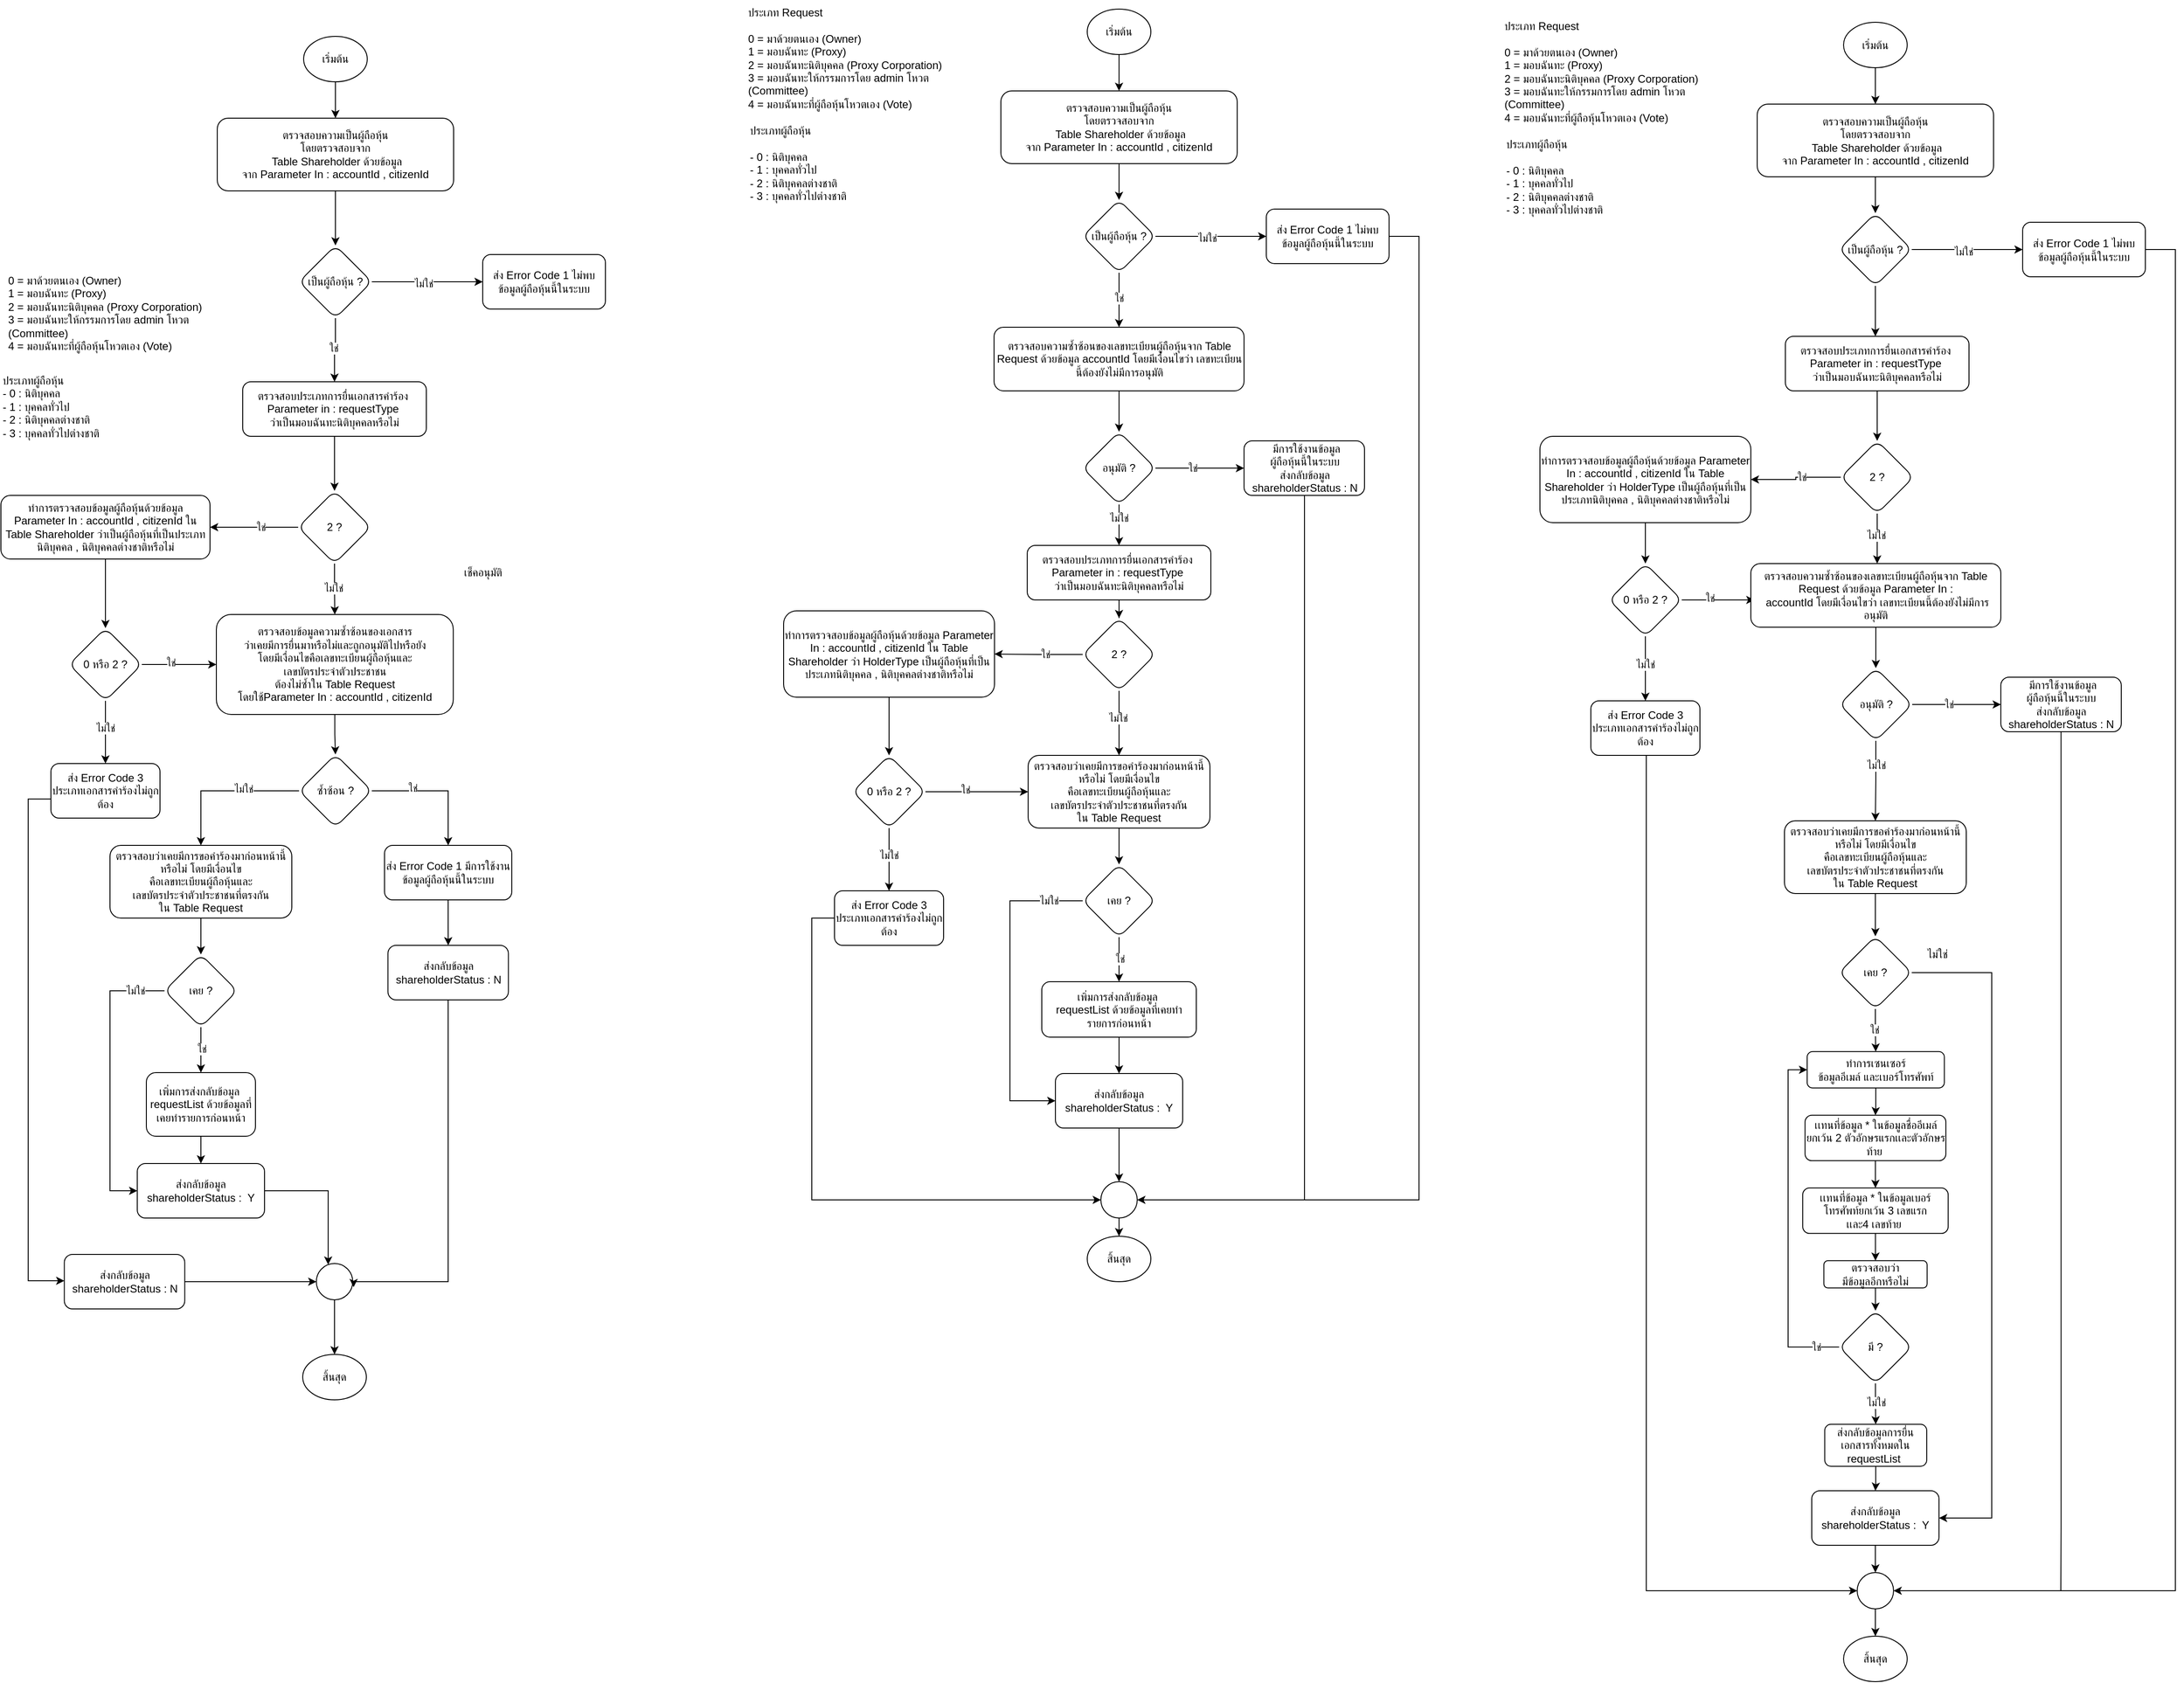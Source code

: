 <mxfile version="20.3.7" type="github">
  <diagram id="r1KlR5gyU6nK87SkoTvP" name="หน้า-1">
    <mxGraphModel dx="-77" dy="843" grid="1" gridSize="10" guides="1" tooltips="1" connect="1" arrows="1" fold="1" page="1" pageScale="1" pageWidth="827" pageHeight="1169" math="0" shadow="0">
      <root>
        <mxCell id="0" />
        <mxCell id="1" parent="0" />
        <mxCell id="zz5HTruH1Tc7sFbsONm3-3" value="เริ่มต้น" style="ellipse;whiteSpace=wrap;html=1;" parent="1" vertex="1">
          <mxGeometry x="2033" y="70" width="70" height="50" as="geometry" />
        </mxCell>
        <mxCell id="zz5HTruH1Tc7sFbsONm3-14" value="" style="edgeStyle=orthogonalEdgeStyle;rounded=0;orthogonalLoop=1;jettySize=auto;html=1;" parent="1" source="zz5HTruH1Tc7sFbsONm3-4" target="zz5HTruH1Tc7sFbsONm3-5" edge="1">
          <mxGeometry relative="1" as="geometry" />
        </mxCell>
        <mxCell id="zz5HTruH1Tc7sFbsONm3-4" value="ตรวจสอบความเป็นผู้ถือหุ้น &lt;br&gt;โดยตรวจสอบจาก&lt;br&gt;&amp;nbsp;Table Shareholder ด้วยข้อมูล&lt;br&gt;จาก Parameter In : accountId , citizenId" style="whiteSpace=wrap;html=1;rounded=1;" parent="1" vertex="1">
          <mxGeometry x="1938" y="160" width="260" height="80" as="geometry" />
        </mxCell>
        <mxCell id="zz5HTruH1Tc7sFbsONm3-2" value="" style="edgeStyle=orthogonalEdgeStyle;rounded=0;orthogonalLoop=1;jettySize=auto;html=1;" parent="1" source="zz5HTruH1Tc7sFbsONm3-3" target="zz5HTruH1Tc7sFbsONm3-4" edge="1">
          <mxGeometry relative="1" as="geometry">
            <mxPoint x="1735.25" y="180" as="targetPoint" />
          </mxGeometry>
        </mxCell>
        <mxCell id="zz5HTruH1Tc7sFbsONm3-17" value="" style="edgeStyle=orthogonalEdgeStyle;rounded=0;orthogonalLoop=1;jettySize=auto;html=1;" parent="1" source="zz5HTruH1Tc7sFbsONm3-5" target="zz5HTruH1Tc7sFbsONm3-16" edge="1">
          <mxGeometry relative="1" as="geometry" />
        </mxCell>
        <mxCell id="zz5HTruH1Tc7sFbsONm3-18" value="ใช่" style="edgeLabel;html=1;align=center;verticalAlign=middle;resizable=0;points=[];" parent="zz5HTruH1Tc7sFbsONm3-17" vertex="1" connectable="0">
          <mxGeometry x="-0.071" y="-2" relative="1" as="geometry">
            <mxPoint as="offset" />
          </mxGeometry>
        </mxCell>
        <mxCell id="zz5HTruH1Tc7sFbsONm3-5" value="เป็นผู้ถือหุ้น ?" style="rhombus;whiteSpace=wrap;html=1;rounded=1;" parent="1" vertex="1">
          <mxGeometry x="2028" y="300" width="80" height="80" as="geometry" />
        </mxCell>
        <mxCell id="zz5HTruH1Tc7sFbsONm3-8" value="ส่ง Error Code 1 ไม่พบข้อมูลผู้ถือหุ้นนี้ในระบบ" style="whiteSpace=wrap;html=1;rounded=1;" parent="1" vertex="1">
          <mxGeometry x="2230" y="310" width="135" height="60" as="geometry" />
        </mxCell>
        <mxCell id="zz5HTruH1Tc7sFbsONm3-9" value="" style="edgeStyle=orthogonalEdgeStyle;rounded=0;orthogonalLoop=1;jettySize=auto;html=1;" parent="1" source="zz5HTruH1Tc7sFbsONm3-5" target="zz5HTruH1Tc7sFbsONm3-8" edge="1">
          <mxGeometry relative="1" as="geometry" />
        </mxCell>
        <mxCell id="zz5HTruH1Tc7sFbsONm3-15" value="ไม่ใช่" style="edgeLabel;html=1;align=center;verticalAlign=middle;resizable=0;points=[];" parent="zz5HTruH1Tc7sFbsONm3-9" vertex="1" connectable="0">
          <mxGeometry x="-0.075" y="-2" relative="1" as="geometry">
            <mxPoint as="offset" />
          </mxGeometry>
        </mxCell>
        <mxCell id="zz5HTruH1Tc7sFbsONm3-20" value="" style="edgeStyle=orthogonalEdgeStyle;rounded=0;orthogonalLoop=1;jettySize=auto;html=1;" parent="1" source="zz5HTruH1Tc7sFbsONm3-16" target="zz5HTruH1Tc7sFbsONm3-19" edge="1">
          <mxGeometry relative="1" as="geometry" />
        </mxCell>
        <mxCell id="zz5HTruH1Tc7sFbsONm3-16" value="ตรวจสอบประเภทการยื่นเอกสารคำร้อง&amp;nbsp;&lt;br&gt;Parameter in : requestType&amp;nbsp;&lt;br&gt;ว่าเป็นมอบฉันทะนิติบุคคลหรือไม่" style="whiteSpace=wrap;html=1;rounded=1;" parent="1" vertex="1">
          <mxGeometry x="1966" y="450" width="202" height="60" as="geometry" />
        </mxCell>
        <mxCell id="zz5HTruH1Tc7sFbsONm3-23" value="" style="edgeStyle=orthogonalEdgeStyle;rounded=0;orthogonalLoop=1;jettySize=auto;html=1;" parent="1" source="zz5HTruH1Tc7sFbsONm3-19" target="zz5HTruH1Tc7sFbsONm3-39" edge="1">
          <mxGeometry relative="1" as="geometry">
            <mxPoint x="2068.053" y="720" as="targetPoint" />
          </mxGeometry>
        </mxCell>
        <mxCell id="zz5HTruH1Tc7sFbsONm3-25" value="ไม่ใช่" style="edgeLabel;html=1;align=center;verticalAlign=middle;resizable=0;points=[];" parent="zz5HTruH1Tc7sFbsONm3-23" vertex="1" connectable="0">
          <mxGeometry x="-0.034" y="1" relative="1" as="geometry">
            <mxPoint x="-2" as="offset" />
          </mxGeometry>
        </mxCell>
        <mxCell id="zz5HTruH1Tc7sFbsONm3-27" value="" style="edgeStyle=orthogonalEdgeStyle;rounded=0;orthogonalLoop=1;jettySize=auto;html=1;" parent="1" source="zz5HTruH1Tc7sFbsONm3-19" target="zz5HTruH1Tc7sFbsONm3-26" edge="1">
          <mxGeometry relative="1" as="geometry" />
        </mxCell>
        <mxCell id="zz5HTruH1Tc7sFbsONm3-28" value="ใช่" style="edgeLabel;html=1;align=center;verticalAlign=middle;resizable=0;points=[];" parent="zz5HTruH1Tc7sFbsONm3-27" vertex="1" connectable="0">
          <mxGeometry x="-0.156" y="3" relative="1" as="geometry">
            <mxPoint y="-3" as="offset" />
          </mxGeometry>
        </mxCell>
        <mxCell id="zz5HTruH1Tc7sFbsONm3-19" value="2 ?" style="rhombus;whiteSpace=wrap;html=1;rounded=1;" parent="1" vertex="1">
          <mxGeometry x="2027" y="570" width="80" height="80" as="geometry" />
        </mxCell>
        <mxCell id="zz5HTruH1Tc7sFbsONm3-21" value="0 = มาด้วยตนเอง (Owner)&#xa;1 = มอบฉันทะ (Proxy)&#xa;2 = มอบฉันทะนิติบุคคล (Proxy Corporation)&#xa;3 = มอบฉันทะให้กรรมการโดย admin โหวต (Committee)&#xa;4 = มอบฉันทะที่ผู้ถือหุ้นโหวตเอง (Vote)" style="text;whiteSpace=wrap;html=1;" parent="1" vertex="1">
          <mxGeometry x="1706" y="325" width="260" height="110" as="geometry" />
        </mxCell>
        <mxCell id="zz5HTruH1Tc7sFbsONm3-32" value="" style="edgeStyle=orthogonalEdgeStyle;rounded=0;orthogonalLoop=1;jettySize=auto;html=1;" parent="1" source="zz5HTruH1Tc7sFbsONm3-26" target="zz5HTruH1Tc7sFbsONm3-31" edge="1">
          <mxGeometry relative="1" as="geometry" />
        </mxCell>
        <mxCell id="zz5HTruH1Tc7sFbsONm3-26" value="ทำการตรวจสอบข้อมูลผู้ถือหุ้นด้วยข้อมูล Parameter In : accountId , citizenId ใน Table Shareholder ว่าเป็นผู้ถือหุ้นที่เป็นประเภทนิติบุคคล , นิติบุคคลต่างชาติหรือไม่" style="whiteSpace=wrap;html=1;rounded=1;" parent="1" vertex="1">
          <mxGeometry x="1700" y="575" width="230" height="70" as="geometry" />
        </mxCell>
        <mxCell id="zz5HTruH1Tc7sFbsONm3-29" value="ประเภทผู้ถือหุ้น&lt;br&gt;- 0 : นิติบุคคล&lt;br&gt;- 1 : บุคคลทั่วไป&lt;br&gt;- 2 : นิติบุคคลต่างชาติ&lt;br&gt;- 3 : บุคคลทั่วไปต่างชาติ" style="text;whiteSpace=wrap;html=1;" parent="1" vertex="1">
          <mxGeometry x="1700" y="435" width="160" height="100" as="geometry" />
        </mxCell>
        <mxCell id="zz5HTruH1Tc7sFbsONm3-37" value="" style="edgeStyle=orthogonalEdgeStyle;rounded=0;orthogonalLoop=1;jettySize=auto;html=1;" parent="1" source="zz5HTruH1Tc7sFbsONm3-31" target="zz5HTruH1Tc7sFbsONm3-36" edge="1">
          <mxGeometry relative="1" as="geometry" />
        </mxCell>
        <mxCell id="zz5HTruH1Tc7sFbsONm3-38" value="ไม่ใช่" style="edgeLabel;html=1;align=center;verticalAlign=middle;resizable=0;points=[];" parent="zz5HTruH1Tc7sFbsONm3-37" vertex="1" connectable="0">
          <mxGeometry x="-0.134" relative="1" as="geometry">
            <mxPoint as="offset" />
          </mxGeometry>
        </mxCell>
        <mxCell id="zz5HTruH1Tc7sFbsONm3-56" value="" style="edgeStyle=orthogonalEdgeStyle;rounded=0;orthogonalLoop=1;jettySize=auto;html=1;" parent="1" source="zz5HTruH1Tc7sFbsONm3-31" target="zz5HTruH1Tc7sFbsONm3-39" edge="1">
          <mxGeometry relative="1" as="geometry" />
        </mxCell>
        <mxCell id="zz5HTruH1Tc7sFbsONm3-57" value="ใช่" style="edgeLabel;html=1;align=center;verticalAlign=middle;resizable=0;points=[];" parent="zz5HTruH1Tc7sFbsONm3-56" vertex="1" connectable="0">
          <mxGeometry x="-0.224" y="2" relative="1" as="geometry">
            <mxPoint as="offset" />
          </mxGeometry>
        </mxCell>
        <mxCell id="zz5HTruH1Tc7sFbsONm3-31" value="0 หรือ 2 ?" style="rhombus;whiteSpace=wrap;html=1;rounded=1;" parent="1" vertex="1">
          <mxGeometry x="1775" y="721" width="80" height="80" as="geometry" />
        </mxCell>
        <mxCell id="zz5HTruH1Tc7sFbsONm3-72" style="edgeStyle=orthogonalEdgeStyle;rounded=0;orthogonalLoop=1;jettySize=auto;html=1;" parent="1" target="zz5HTruH1Tc7sFbsONm3-71" edge="1">
          <mxGeometry relative="1" as="geometry">
            <mxPoint x="1755" y="909" as="sourcePoint" />
            <mxPoint x="1769.75" y="1449" as="targetPoint" />
            <Array as="points">
              <mxPoint x="1730" y="909" />
              <mxPoint x="1730" y="1439" />
            </Array>
          </mxGeometry>
        </mxCell>
        <mxCell id="zz5HTruH1Tc7sFbsONm3-36" value="ส่ง Error Code 3 ประเภทเอกสารคำร้องไม่ถูกต้อง" style="whiteSpace=wrap;html=1;rounded=1;" parent="1" vertex="1">
          <mxGeometry x="1755" y="870" width="120" height="60" as="geometry" />
        </mxCell>
        <mxCell id="zz5HTruH1Tc7sFbsONm3-39" value="ตรวจสอบข้อมูลความซ้ำซ้อนของเอกสาร &lt;br&gt;ว่าเคยมีการยื่นมาหรือไม่และถูกอนุมัติไปหรือยัง &lt;br&gt;โดยมีเงื่อนไขคือเลขทะเบียนผู้ถือหุ้นและ &lt;br&gt;เลขบัตรประจำตัวประชาชน &lt;br&gt;ต้องไม่ซ้ำใน Table Request &lt;br&gt;โดยใช้Parameter In : accountId , citizenId" style="whiteSpace=wrap;html=1;rounded=1;" parent="1" vertex="1">
          <mxGeometry x="1937" y="706" width="260.62" height="110" as="geometry" />
        </mxCell>
        <mxCell id="zz5HTruH1Tc7sFbsONm3-60" value="" style="edgeStyle=orthogonalEdgeStyle;rounded=0;orthogonalLoop=1;jettySize=auto;html=1;" parent="1" source="zz5HTruH1Tc7sFbsONm3-40" target="zz5HTruH1Tc7sFbsONm3-59" edge="1">
          <mxGeometry relative="1" as="geometry" />
        </mxCell>
        <mxCell id="zz5HTruH1Tc7sFbsONm3-61" value="ไม่ใช่" style="edgeLabel;html=1;align=center;verticalAlign=middle;resizable=0;points=[];" parent="zz5HTruH1Tc7sFbsONm3-60" vertex="1" connectable="0">
          <mxGeometry x="-0.269" y="-2" relative="1" as="geometry">
            <mxPoint as="offset" />
          </mxGeometry>
        </mxCell>
        <mxCell id="zz5HTruH1Tc7sFbsONm3-40" value="ซ้ำซ้อน ?" style="rhombus;whiteSpace=wrap;html=1;rounded=1;" parent="1" vertex="1">
          <mxGeometry x="2028" y="860" width="80" height="80" as="geometry" />
        </mxCell>
        <mxCell id="zz5HTruH1Tc7sFbsONm3-41" value="" style="edgeStyle=orthogonalEdgeStyle;rounded=0;orthogonalLoop=1;jettySize=auto;html=1;" parent="1" source="zz5HTruH1Tc7sFbsONm3-39" target="zz5HTruH1Tc7sFbsONm3-40" edge="1">
          <mxGeometry relative="1" as="geometry" />
        </mxCell>
        <mxCell id="zz5HTruH1Tc7sFbsONm3-43" value="ส่ง Error Code 1 มีการใช้งานข้อมูลผู้ถือหุ้นนี้ในระบบ" style="whiteSpace=wrap;html=1;rounded=1;" parent="1" vertex="1">
          <mxGeometry x="2122" y="960" width="140" height="60" as="geometry" />
        </mxCell>
        <mxCell id="zz5HTruH1Tc7sFbsONm3-44" value="" style="edgeStyle=orthogonalEdgeStyle;rounded=0;orthogonalLoop=1;jettySize=auto;html=1;" parent="1" source="zz5HTruH1Tc7sFbsONm3-40" target="zz5HTruH1Tc7sFbsONm3-43" edge="1">
          <mxGeometry relative="1" as="geometry" />
        </mxCell>
        <mxCell id="zz5HTruH1Tc7sFbsONm3-58" value="ใช่" style="edgeLabel;html=1;align=center;verticalAlign=middle;resizable=0;points=[];" parent="zz5HTruH1Tc7sFbsONm3-44" vertex="1" connectable="0">
          <mxGeometry x="-0.379" y="3" relative="1" as="geometry">
            <mxPoint as="offset" />
          </mxGeometry>
        </mxCell>
        <mxCell id="zz5HTruH1Tc7sFbsONm3-45" value="ส่งกลับข้อมูล&lt;br&gt;shareholderStatus :&amp;nbsp; Y" style="whiteSpace=wrap;html=1;rounded=1;" parent="1" vertex="1">
          <mxGeometry x="1850" y="1310" width="140" height="60" as="geometry" />
        </mxCell>
        <mxCell id="zz5HTruH1Tc7sFbsONm3-50" value="ส่งกลับข้อมูล&lt;br&gt;shareholderStatus : N" style="whiteSpace=wrap;html=1;rounded=1;" parent="1" vertex="1">
          <mxGeometry x="2125.75" y="1070" width="132.5" height="60" as="geometry" />
        </mxCell>
        <mxCell id="zz5HTruH1Tc7sFbsONm3-42" style="edgeStyle=orthogonalEdgeStyle;rounded=0;orthogonalLoop=1;jettySize=auto;html=1;endArrow=classic;endFill=1;" parent="1" source="zz5HTruH1Tc7sFbsONm3-43" target="zz5HTruH1Tc7sFbsONm3-50" edge="1">
          <mxGeometry relative="1" as="geometry">
            <Array as="points" />
          </mxGeometry>
        </mxCell>
        <mxCell id="zz5HTruH1Tc7sFbsONm3-51" value="" style="ellipse;whiteSpace=wrap;html=1;rounded=1;" parent="1" vertex="1">
          <mxGeometry x="2047" y="1420" width="40" height="40" as="geometry" />
        </mxCell>
        <mxCell id="zz5HTruH1Tc7sFbsONm3-49" style="edgeStyle=orthogonalEdgeStyle;rounded=0;orthogonalLoop=1;jettySize=auto;html=1;entryX=1.025;entryY=0.65;entryDx=0;entryDy=0;entryPerimeter=0;endArrow=classic;endFill=1;exitX=0.5;exitY=1;exitDx=0;exitDy=0;" parent="1" source="zz5HTruH1Tc7sFbsONm3-50" target="zz5HTruH1Tc7sFbsONm3-51" edge="1">
          <mxGeometry relative="1" as="geometry">
            <Array as="points">
              <mxPoint x="2192" y="1440" />
              <mxPoint x="2088" y="1440" />
            </Array>
          </mxGeometry>
        </mxCell>
        <mxCell id="zz5HTruH1Tc7sFbsONm3-52" value="" style="edgeStyle=orthogonalEdgeStyle;rounded=0;orthogonalLoop=1;jettySize=auto;html=1;endArrow=classic;endFill=1;exitX=1;exitY=0.5;exitDx=0;exitDy=0;" parent="1" source="zz5HTruH1Tc7sFbsONm3-45" target="zz5HTruH1Tc7sFbsONm3-51" edge="1">
          <mxGeometry relative="1" as="geometry">
            <Array as="points">
              <mxPoint x="2060" y="1340" />
            </Array>
          </mxGeometry>
        </mxCell>
        <mxCell id="zz5HTruH1Tc7sFbsONm3-53" value="สิ้นสุด" style="ellipse;whiteSpace=wrap;html=1;" parent="1" vertex="1">
          <mxGeometry x="2032" y="1520" width="70" height="50" as="geometry" />
        </mxCell>
        <mxCell id="zz5HTruH1Tc7sFbsONm3-54" value="" style="edgeStyle=orthogonalEdgeStyle;rounded=0;orthogonalLoop=1;jettySize=auto;html=1;endArrow=classic;endFill=1;" parent="1" source="zz5HTruH1Tc7sFbsONm3-51" target="zz5HTruH1Tc7sFbsONm3-53" edge="1">
          <mxGeometry relative="1" as="geometry" />
        </mxCell>
        <mxCell id="zz5HTruH1Tc7sFbsONm3-63" value="" style="edgeStyle=orthogonalEdgeStyle;rounded=0;orthogonalLoop=1;jettySize=auto;html=1;" parent="1" source="zz5HTruH1Tc7sFbsONm3-59" target="zz5HTruH1Tc7sFbsONm3-62" edge="1">
          <mxGeometry relative="1" as="geometry" />
        </mxCell>
        <mxCell id="zz5HTruH1Tc7sFbsONm3-59" value="ตรวจสอบว่าเคยมีการขอคำร้องมาก่อนหน้านี้หรือไม่ โดยมีเงื่อนไข&lt;br&gt;คือเลขทะเบียนผู้ถือหุ้นและ&lt;br&gt;เลขบัตรประจำตัวประชาชนที่ตรงกัน&lt;br&gt;ใน Table Request" style="whiteSpace=wrap;html=1;rounded=1;" parent="1" vertex="1">
          <mxGeometry x="1820" y="960" width="200" height="80" as="geometry" />
        </mxCell>
        <mxCell id="zz5HTruH1Tc7sFbsONm3-65" value="" style="edgeStyle=orthogonalEdgeStyle;rounded=0;orthogonalLoop=1;jettySize=auto;html=1;" parent="1" source="zz5HTruH1Tc7sFbsONm3-62" target="zz5HTruH1Tc7sFbsONm3-64" edge="1">
          <mxGeometry relative="1" as="geometry" />
        </mxCell>
        <mxCell id="zz5HTruH1Tc7sFbsONm3-67" value="ใช่" style="edgeLabel;html=1;align=center;verticalAlign=middle;resizable=0;points=[];" parent="zz5HTruH1Tc7sFbsONm3-65" vertex="1" connectable="0">
          <mxGeometry x="-0.048" y="1" relative="1" as="geometry">
            <mxPoint as="offset" />
          </mxGeometry>
        </mxCell>
        <mxCell id="zz5HTruH1Tc7sFbsONm3-68" style="edgeStyle=orthogonalEdgeStyle;rounded=0;orthogonalLoop=1;jettySize=auto;html=1;entryX=0;entryY=0.5;entryDx=0;entryDy=0;" parent="1" source="zz5HTruH1Tc7sFbsONm3-62" target="zz5HTruH1Tc7sFbsONm3-45" edge="1">
          <mxGeometry relative="1" as="geometry">
            <Array as="points">
              <mxPoint x="1820" y="1120" />
              <mxPoint x="1820" y="1340" />
            </Array>
          </mxGeometry>
        </mxCell>
        <mxCell id="zz5HTruH1Tc7sFbsONm3-69" value="ไม่ใช่" style="edgeLabel;html=1;align=center;verticalAlign=middle;resizable=0;points=[];" parent="zz5HTruH1Tc7sFbsONm3-68" vertex="1" connectable="0">
          <mxGeometry x="-0.789" relative="1" as="geometry">
            <mxPoint as="offset" />
          </mxGeometry>
        </mxCell>
        <mxCell id="zz5HTruH1Tc7sFbsONm3-62" value="เคย ?" style="rhombus;whiteSpace=wrap;html=1;rounded=1;" parent="1" vertex="1">
          <mxGeometry x="1880" y="1080" width="80" height="80" as="geometry" />
        </mxCell>
        <mxCell id="zz5HTruH1Tc7sFbsONm3-66" value="" style="edgeStyle=orthogonalEdgeStyle;rounded=0;orthogonalLoop=1;jettySize=auto;html=1;" parent="1" source="zz5HTruH1Tc7sFbsONm3-64" target="zz5HTruH1Tc7sFbsONm3-45" edge="1">
          <mxGeometry relative="1" as="geometry" />
        </mxCell>
        <mxCell id="zz5HTruH1Tc7sFbsONm3-64" value="เพิ่มการส่งกลับข้อมูล&amp;nbsp;&lt;br&gt;requestList ด้วยข้อมูลที่เคยทำรายการก่อนหน้า" style="whiteSpace=wrap;html=1;rounded=1;" parent="1" vertex="1">
          <mxGeometry x="1860" y="1210" width="120" height="70" as="geometry" />
        </mxCell>
        <mxCell id="zz5HTruH1Tc7sFbsONm3-73" style="edgeStyle=orthogonalEdgeStyle;rounded=0;orthogonalLoop=1;jettySize=auto;html=1;entryX=0;entryY=0.5;entryDx=0;entryDy=0;" parent="1" source="zz5HTruH1Tc7sFbsONm3-71" target="zz5HTruH1Tc7sFbsONm3-51" edge="1">
          <mxGeometry relative="1" as="geometry" />
        </mxCell>
        <mxCell id="zz5HTruH1Tc7sFbsONm3-71" value="ส่งกลับข้อมูล&lt;br&gt;shareholderStatus : N" style="whiteSpace=wrap;html=1;rounded=1;" parent="1" vertex="1">
          <mxGeometry x="1769.75" y="1410" width="132.5" height="60" as="geometry" />
        </mxCell>
        <mxCell id="8hJ53AVk1SE3yWhFz46F-1" value="เช็คอนุมัติ" style="text;html=1;align=center;verticalAlign=middle;resizable=0;points=[];autosize=1;strokeColor=none;fillColor=none;" parent="1" vertex="1">
          <mxGeometry x="2195" y="645" width="70" height="30" as="geometry" />
        </mxCell>
        <mxCell id="0vgLoU7KYHpGFXRAv0XJ-1" value="เริ่มต้น" style="ellipse;whiteSpace=wrap;html=1;" vertex="1" parent="1">
          <mxGeometry x="2895" y="40" width="70" height="50" as="geometry" />
        </mxCell>
        <mxCell id="0vgLoU7KYHpGFXRAv0XJ-3" value="ตรวจสอบความเป็นผู้ถือหุ้น &lt;br&gt;โดยตรวจสอบจาก&lt;br&gt;&amp;nbsp;Table Shareholder ด้วยข้อมูล&lt;br&gt;จาก Parameter In : accountId , citizenId" style="whiteSpace=wrap;html=1;rounded=1;" vertex="1" parent="1">
          <mxGeometry x="2800" y="130" width="260" height="80" as="geometry" />
        </mxCell>
        <mxCell id="0vgLoU7KYHpGFXRAv0XJ-4" value="" style="edgeStyle=orthogonalEdgeStyle;rounded=0;orthogonalLoop=1;jettySize=auto;html=1;" edge="1" parent="1" source="0vgLoU7KYHpGFXRAv0XJ-1" target="0vgLoU7KYHpGFXRAv0XJ-3">
          <mxGeometry relative="1" as="geometry">
            <mxPoint x="2597.25" y="150" as="targetPoint" />
          </mxGeometry>
        </mxCell>
        <mxCell id="0vgLoU7KYHpGFXRAv0XJ-2" value="" style="edgeStyle=orthogonalEdgeStyle;rounded=0;orthogonalLoop=1;jettySize=auto;html=1;" edge="1" parent="1" source="0vgLoU7KYHpGFXRAv0XJ-3" target="0vgLoU7KYHpGFXRAv0XJ-7">
          <mxGeometry relative="1" as="geometry" />
        </mxCell>
        <mxCell id="0vgLoU7KYHpGFXRAv0XJ-18" value="ประเภท Request &lt;br&gt;&lt;br&gt;0 = มาด้วยตนเอง (Owner)&lt;br&gt;1 = มอบฉันทะ (Proxy)&lt;br&gt;2 = มอบฉันทะนิติบุคคล (Proxy Corporation)&lt;br&gt;3 = มอบฉันทะให้กรรมการโดย admin โหวต (Committee)&lt;br&gt;4 = มอบฉันทะที่ผู้ถือหุ้นโหวตเอง (Vote)" style="text;whiteSpace=wrap;html=1;" vertex="1" parent="1">
          <mxGeometry x="2520" y="30" width="260" height="110" as="geometry" />
        </mxCell>
        <mxCell id="0vgLoU7KYHpGFXRAv0XJ-21" value="ประเภทผู้ถือหุ้น&lt;br&gt;&lt;br&gt;- 0 : นิติบุคคล&lt;br&gt;- 1 : บุคคลทั่วไป&lt;br&gt;- 2 : นิติบุคคลต่างชาติ&lt;br&gt;- 3 : บุคคลทั่วไปต่างชาติ" style="text;whiteSpace=wrap;html=1;" vertex="1" parent="1">
          <mxGeometry x="2522" y="160" width="160" height="100" as="geometry" />
        </mxCell>
        <mxCell id="0vgLoU7KYHpGFXRAv0XJ-7" value="เป็นผู้ถือหุ้น ?" style="rhombus;whiteSpace=wrap;html=1;rounded=1;" vertex="1" parent="1">
          <mxGeometry x="2890" y="250" width="80" height="80" as="geometry" />
        </mxCell>
        <mxCell id="0vgLoU7KYHpGFXRAv0XJ-86" style="edgeStyle=orthogonalEdgeStyle;rounded=0;orthogonalLoop=1;jettySize=auto;html=1;entryX=1;entryY=0.5;entryDx=0;entryDy=0;" edge="1" parent="1" source="0vgLoU7KYHpGFXRAv0XJ-8" target="0vgLoU7KYHpGFXRAv0XJ-40">
          <mxGeometry relative="1" as="geometry">
            <mxPoint x="3050" y="1660" as="targetPoint" />
            <Array as="points">
              <mxPoint x="3260" y="290" />
              <mxPoint x="3260" y="1350" />
            </Array>
          </mxGeometry>
        </mxCell>
        <mxCell id="0vgLoU7KYHpGFXRAv0XJ-8" value="ส่ง Error Code 1 ไม่พบข้อมูลผู้ถือหุ้นนี้ในระบบ" style="whiteSpace=wrap;html=1;rounded=1;" vertex="1" parent="1">
          <mxGeometry x="3092" y="260" width="135" height="60" as="geometry" />
        </mxCell>
        <mxCell id="0vgLoU7KYHpGFXRAv0XJ-9" value="" style="edgeStyle=orthogonalEdgeStyle;rounded=0;orthogonalLoop=1;jettySize=auto;html=1;" edge="1" parent="1" source="0vgLoU7KYHpGFXRAv0XJ-7" target="0vgLoU7KYHpGFXRAv0XJ-8">
          <mxGeometry relative="1" as="geometry" />
        </mxCell>
        <mxCell id="0vgLoU7KYHpGFXRAv0XJ-10" value="ไม่ใช่" style="edgeLabel;html=1;align=center;verticalAlign=middle;resizable=0;points=[];" vertex="1" connectable="0" parent="0vgLoU7KYHpGFXRAv0XJ-9">
          <mxGeometry x="-0.075" y="-2" relative="1" as="geometry">
            <mxPoint as="offset" />
          </mxGeometry>
        </mxCell>
        <mxCell id="0vgLoU7KYHpGFXRAv0XJ-76" value="" style="edgeStyle=orthogonalEdgeStyle;rounded=0;orthogonalLoop=1;jettySize=auto;html=1;" edge="1" parent="1" source="0vgLoU7KYHpGFXRAv0XJ-73" target="0vgLoU7KYHpGFXRAv0XJ-75">
          <mxGeometry relative="1" as="geometry" />
        </mxCell>
        <mxCell id="0vgLoU7KYHpGFXRAv0XJ-73" value="ตรวจสอบความซ้ำซ้อนของเลขทะเบียนผู้ถือหุ้นจาก Table Request ด้วยข้อมูล&amp;nbsp;accountId โดยมีเงื่อนไขว่า เลขทะเบียนนี้ต้องยังไม่มีการอนุมัติ" style="rounded=1;whiteSpace=wrap;html=1;" vertex="1" parent="1">
          <mxGeometry x="2792.5" y="390" width="275" height="70" as="geometry" />
        </mxCell>
        <mxCell id="0vgLoU7KYHpGFXRAv0XJ-63" value="" style="edgeStyle=orthogonalEdgeStyle;rounded=0;orthogonalLoop=1;jettySize=auto;html=1;entryX=0.5;entryY=0;entryDx=0;entryDy=0;" edge="1" parent="1" source="0vgLoU7KYHpGFXRAv0XJ-7" target="0vgLoU7KYHpGFXRAv0XJ-73">
          <mxGeometry relative="1" as="geometry">
            <mxPoint x="2930.538" y="390" as="targetPoint" />
          </mxGeometry>
        </mxCell>
        <mxCell id="0vgLoU7KYHpGFXRAv0XJ-66" value="ใช่" style="edgeLabel;html=1;align=center;verticalAlign=middle;resizable=0;points=[];" vertex="1" connectable="0" parent="0vgLoU7KYHpGFXRAv0XJ-63">
          <mxGeometry x="-0.084" relative="1" as="geometry">
            <mxPoint as="offset" />
          </mxGeometry>
        </mxCell>
        <mxCell id="0vgLoU7KYHpGFXRAv0XJ-82" value="" style="edgeStyle=orthogonalEdgeStyle;rounded=0;orthogonalLoop=1;jettySize=auto;html=1;" edge="1" parent="1" source="0vgLoU7KYHpGFXRAv0XJ-75">
          <mxGeometry relative="1" as="geometry">
            <mxPoint x="3067.5" y="545" as="targetPoint" />
          </mxGeometry>
        </mxCell>
        <mxCell id="0vgLoU7KYHpGFXRAv0XJ-84" value="ใช่" style="edgeLabel;html=1;align=center;verticalAlign=middle;resizable=0;points=[];" vertex="1" connectable="0" parent="0vgLoU7KYHpGFXRAv0XJ-82">
          <mxGeometry x="-0.153" relative="1" as="geometry">
            <mxPoint x="-1" as="offset" />
          </mxGeometry>
        </mxCell>
        <mxCell id="0vgLoU7KYHpGFXRAv0XJ-85" value="" style="edgeStyle=orthogonalEdgeStyle;rounded=0;orthogonalLoop=1;jettySize=auto;html=1;" edge="1" parent="1" source="0vgLoU7KYHpGFXRAv0XJ-75" target="0vgLoU7KYHpGFXRAv0XJ-12">
          <mxGeometry relative="1" as="geometry" />
        </mxCell>
        <mxCell id="0vgLoU7KYHpGFXRAv0XJ-87" value="ไม่ใช่" style="edgeLabel;html=1;align=center;verticalAlign=middle;resizable=0;points=[];" vertex="1" connectable="0" parent="0vgLoU7KYHpGFXRAv0XJ-85">
          <mxGeometry x="-0.464" y="-1" relative="1" as="geometry">
            <mxPoint x="1" y="3" as="offset" />
          </mxGeometry>
        </mxCell>
        <mxCell id="0vgLoU7KYHpGFXRAv0XJ-75" value="อนุมัติ ?" style="rhombus;whiteSpace=wrap;html=1;rounded=1;" vertex="1" parent="1">
          <mxGeometry x="2890" y="505" width="80" height="80" as="geometry" />
        </mxCell>
        <mxCell id="0vgLoU7KYHpGFXRAv0XJ-64" value="" style="group" vertex="1" connectable="0" parent="1">
          <mxGeometry x="2829" y="630" width="202" height="60" as="geometry" />
        </mxCell>
        <mxCell id="0vgLoU7KYHpGFXRAv0XJ-12" value="ตรวจสอบประเภทการยื่นเอกสารคำร้อง&amp;nbsp;&lt;br&gt;Parameter in : requestType&amp;nbsp;&lt;br&gt;ว่าเป็นมอบฉันทะนิติบุคคลหรือไม่" style="whiteSpace=wrap;html=1;rounded=1;" vertex="1" parent="0vgLoU7KYHpGFXRAv0XJ-64">
          <mxGeometry width="202" height="60" as="geometry" />
        </mxCell>
        <mxCell id="0vgLoU7KYHpGFXRAv0XJ-61" value="" style="edgeStyle=orthogonalEdgeStyle;rounded=0;orthogonalLoop=1;jettySize=auto;html=1;" edge="1" parent="1" source="0vgLoU7KYHpGFXRAv0XJ-12" target="0vgLoU7KYHpGFXRAv0XJ-17">
          <mxGeometry relative="1" as="geometry" />
        </mxCell>
        <mxCell id="0vgLoU7KYHpGFXRAv0XJ-93" value="" style="edgeStyle=orthogonalEdgeStyle;rounded=0;orthogonalLoop=1;jettySize=auto;html=1;endArrow=classic;endFill=1;" edge="1" parent="1" source="0vgLoU7KYHpGFXRAv0XJ-40" target="0vgLoU7KYHpGFXRAv0XJ-43">
          <mxGeometry relative="1" as="geometry" />
        </mxCell>
        <mxCell id="0vgLoU7KYHpGFXRAv0XJ-40" value="" style="ellipse;whiteSpace=wrap;html=1;rounded=1;" vertex="1" parent="1">
          <mxGeometry x="2910" y="1330" width="40" height="40" as="geometry" />
        </mxCell>
        <mxCell id="0vgLoU7KYHpGFXRAv0XJ-43" value="สิ้นสุด" style="ellipse;whiteSpace=wrap;html=1;" vertex="1" parent="1">
          <mxGeometry x="2895" y="1390" width="70" height="50" as="geometry" />
        </mxCell>
        <mxCell id="0vgLoU7KYHpGFXRAv0XJ-27" style="edgeStyle=orthogonalEdgeStyle;rounded=0;orthogonalLoop=1;jettySize=auto;html=1;exitX=0.004;exitY=0.438;exitDx=0;exitDy=0;exitPerimeter=0;entryX=0;entryY=0.5;entryDx=0;entryDy=0;" edge="1" parent="1" target="0vgLoU7KYHpGFXRAv0XJ-40" source="0vgLoU7KYHpGFXRAv0XJ-28">
          <mxGeometry relative="1" as="geometry">
            <mxPoint x="2617" y="959" as="sourcePoint" />
            <mxPoint x="2649" y="1660.059" as="targetPoint" />
            <Array as="points">
              <mxPoint x="2618" y="1040" />
              <mxPoint x="2592" y="1040" />
              <mxPoint x="2592" y="1350" />
            </Array>
          </mxGeometry>
        </mxCell>
        <mxCell id="0vgLoU7KYHpGFXRAv0XJ-91" style="edgeStyle=orthogonalEdgeStyle;rounded=0;orthogonalLoop=1;jettySize=auto;html=1;endArrow=none;endFill=0;" edge="1" parent="1" source="0vgLoU7KYHpGFXRAv0XJ-79">
          <mxGeometry relative="1" as="geometry">
            <mxPoint x="3134" y="1350" as="targetPoint" />
            <Array as="points">
              <mxPoint x="3134" y="1350" />
            </Array>
          </mxGeometry>
        </mxCell>
        <mxCell id="0vgLoU7KYHpGFXRAv0XJ-79" value="&amp;nbsp;มีการใช้งานข้อมูล&lt;br&gt;ผู้ถือหุ้นนี้ในระบบ&lt;br&gt;ส่งกลับข้อมูล&lt;br&gt;shareholderStatus : N" style="whiteSpace=wrap;html=1;rounded=1;" vertex="1" parent="1">
          <mxGeometry x="3067.5" y="515" width="132.5" height="60" as="geometry" />
        </mxCell>
        <mxCell id="0vgLoU7KYHpGFXRAv0XJ-88" value="" style="edgeStyle=orthogonalEdgeStyle;rounded=0;orthogonalLoop=1;jettySize=auto;html=1;" edge="1" parent="1" source="0vgLoU7KYHpGFXRAv0XJ-17" target="0vgLoU7KYHpGFXRAv0XJ-46">
          <mxGeometry relative="1" as="geometry" />
        </mxCell>
        <mxCell id="0vgLoU7KYHpGFXRAv0XJ-89" value="ไม่ใช่" style="edgeLabel;html=1;align=center;verticalAlign=middle;resizable=0;points=[];" vertex="1" connectable="0" parent="0vgLoU7KYHpGFXRAv0XJ-88">
          <mxGeometry x="-0.155" y="-1" relative="1" as="geometry">
            <mxPoint as="offset" />
          </mxGeometry>
        </mxCell>
        <mxCell id="0vgLoU7KYHpGFXRAv0XJ-17" value="2 ?" style="rhombus;whiteSpace=wrap;html=1;rounded=1;" vertex="1" parent="1">
          <mxGeometry x="2890" y="710" width="80" height="80" as="geometry" />
        </mxCell>
        <mxCell id="0vgLoU7KYHpGFXRAv0XJ-20" value="ทำการตรวจสอบข้อมูลผู้ถือหุ้นด้วยข้อมูล Parameter In : accountId , citizenId ใน Table Shareholder ว่า HolderType เป็นผู้ถือหุ้นที่เป็นประเภทนิติบุคคล , นิติบุคคลต่างชาติหรือไม่" style="whiteSpace=wrap;html=1;rounded=1;" vertex="1" parent="1">
          <mxGeometry x="2561" y="702" width="232" height="95" as="geometry" />
        </mxCell>
        <mxCell id="0vgLoU7KYHpGFXRAv0XJ-15" value="" style="edgeStyle=orthogonalEdgeStyle;rounded=0;orthogonalLoop=1;jettySize=auto;html=1;" edge="1" parent="1" source="0vgLoU7KYHpGFXRAv0XJ-17" target="0vgLoU7KYHpGFXRAv0XJ-20">
          <mxGeometry relative="1" as="geometry" />
        </mxCell>
        <mxCell id="0vgLoU7KYHpGFXRAv0XJ-16" value="ใช่" style="edgeLabel;html=1;align=center;verticalAlign=middle;resizable=0;points=[];" vertex="1" connectable="0" parent="0vgLoU7KYHpGFXRAv0XJ-15">
          <mxGeometry x="-0.156" y="3" relative="1" as="geometry">
            <mxPoint y="-3" as="offset" />
          </mxGeometry>
        </mxCell>
        <mxCell id="0vgLoU7KYHpGFXRAv0XJ-26" value="0 หรือ 2 ?" style="rhombus;whiteSpace=wrap;html=1;rounded=1;" vertex="1" parent="1">
          <mxGeometry x="2637" y="861" width="80" height="80" as="geometry" />
        </mxCell>
        <mxCell id="0vgLoU7KYHpGFXRAv0XJ-19" value="" style="edgeStyle=orthogonalEdgeStyle;rounded=0;orthogonalLoop=1;jettySize=auto;html=1;" edge="1" parent="1" source="0vgLoU7KYHpGFXRAv0XJ-20" target="0vgLoU7KYHpGFXRAv0XJ-26">
          <mxGeometry relative="1" as="geometry" />
        </mxCell>
        <mxCell id="0vgLoU7KYHpGFXRAv0XJ-28" value="ส่ง Error Code 3 ประเภทเอกสารคำร้องไม่ถูกต้อง" style="whiteSpace=wrap;html=1;rounded=1;" vertex="1" parent="1">
          <mxGeometry x="2617" y="1010" width="120" height="60" as="geometry" />
        </mxCell>
        <mxCell id="0vgLoU7KYHpGFXRAv0XJ-22" value="" style="edgeStyle=orthogonalEdgeStyle;rounded=0;orthogonalLoop=1;jettySize=auto;html=1;" edge="1" parent="1" source="0vgLoU7KYHpGFXRAv0XJ-26" target="0vgLoU7KYHpGFXRAv0XJ-28">
          <mxGeometry relative="1" as="geometry" />
        </mxCell>
        <mxCell id="0vgLoU7KYHpGFXRAv0XJ-23" value="ไม่ใช่" style="edgeLabel;html=1;align=center;verticalAlign=middle;resizable=0;points=[];" vertex="1" connectable="0" parent="0vgLoU7KYHpGFXRAv0XJ-22">
          <mxGeometry x="-0.134" relative="1" as="geometry">
            <mxPoint as="offset" />
          </mxGeometry>
        </mxCell>
        <mxCell id="0vgLoU7KYHpGFXRAv0XJ-24" value="" style="edgeStyle=orthogonalEdgeStyle;rounded=0;orthogonalLoop=1;jettySize=auto;html=1;" edge="1" parent="1" source="0vgLoU7KYHpGFXRAv0XJ-26" target="0vgLoU7KYHpGFXRAv0XJ-46">
          <mxGeometry relative="1" as="geometry">
            <mxPoint x="2799" y="901" as="targetPoint" />
            <Array as="points" />
          </mxGeometry>
        </mxCell>
        <mxCell id="0vgLoU7KYHpGFXRAv0XJ-25" value="ใช่" style="edgeLabel;html=1;align=center;verticalAlign=middle;resizable=0;points=[];" vertex="1" connectable="0" parent="0vgLoU7KYHpGFXRAv0XJ-24">
          <mxGeometry x="-0.224" y="2" relative="1" as="geometry">
            <mxPoint as="offset" />
          </mxGeometry>
        </mxCell>
        <mxCell id="0vgLoU7KYHpGFXRAv0XJ-92" value="" style="edgeStyle=orthogonalEdgeStyle;rounded=0;orthogonalLoop=1;jettySize=auto;html=1;endArrow=classic;endFill=1;" edge="1" parent="1" source="0vgLoU7KYHpGFXRAv0XJ-37" target="0vgLoU7KYHpGFXRAv0XJ-40">
          <mxGeometry relative="1" as="geometry" />
        </mxCell>
        <mxCell id="0vgLoU7KYHpGFXRAv0XJ-37" value="ส่งกลับข้อมูล&lt;br&gt;shareholderStatus :&amp;nbsp; Y" style="whiteSpace=wrap;html=1;rounded=1;" vertex="1" parent="1">
          <mxGeometry x="2860" y="1211" width="140" height="60" as="geometry" />
        </mxCell>
        <mxCell id="0vgLoU7KYHpGFXRAv0XJ-46" value="ตรวจสอบว่าเคยมีการขอคำร้องมาก่อนหน้านี้หรือไม่ โดยมีเงื่อนไข&lt;br&gt;คือเลขทะเบียนผู้ถือหุ้นและ&lt;br&gt;เลขบัตรประจำตัวประชาชนที่ตรงกัน&lt;br&gt;ใน Table Request" style="whiteSpace=wrap;html=1;rounded=1;" vertex="1" parent="1">
          <mxGeometry x="2830" y="861" width="200" height="80" as="geometry" />
        </mxCell>
        <mxCell id="0vgLoU7KYHpGFXRAv0XJ-49" style="edgeStyle=orthogonalEdgeStyle;rounded=0;orthogonalLoop=1;jettySize=auto;html=1;entryX=0;entryY=0.5;entryDx=0;entryDy=0;" edge="1" parent="1" source="0vgLoU7KYHpGFXRAv0XJ-51" target="0vgLoU7KYHpGFXRAv0XJ-37">
          <mxGeometry relative="1" as="geometry">
            <Array as="points">
              <mxPoint x="2810" y="1021" />
              <mxPoint x="2810" y="1241" />
            </Array>
          </mxGeometry>
        </mxCell>
        <mxCell id="0vgLoU7KYHpGFXRAv0XJ-50" value="ไม่ใช่" style="edgeLabel;html=1;align=center;verticalAlign=middle;resizable=0;points=[];" vertex="1" connectable="0" parent="0vgLoU7KYHpGFXRAv0XJ-49">
          <mxGeometry x="-0.789" relative="1" as="geometry">
            <mxPoint as="offset" />
          </mxGeometry>
        </mxCell>
        <mxCell id="0vgLoU7KYHpGFXRAv0XJ-51" value="เคย ?" style="rhombus;whiteSpace=wrap;html=1;rounded=1;" vertex="1" parent="1">
          <mxGeometry x="2890" y="981" width="80" height="80" as="geometry" />
        </mxCell>
        <mxCell id="0vgLoU7KYHpGFXRAv0XJ-45" value="" style="edgeStyle=orthogonalEdgeStyle;rounded=0;orthogonalLoop=1;jettySize=auto;html=1;" edge="1" parent="1" source="0vgLoU7KYHpGFXRAv0XJ-46" target="0vgLoU7KYHpGFXRAv0XJ-51">
          <mxGeometry relative="1" as="geometry" />
        </mxCell>
        <mxCell id="0vgLoU7KYHpGFXRAv0XJ-52" value="" style="edgeStyle=orthogonalEdgeStyle;rounded=0;orthogonalLoop=1;jettySize=auto;html=1;" edge="1" parent="1" source="0vgLoU7KYHpGFXRAv0XJ-53" target="0vgLoU7KYHpGFXRAv0XJ-37">
          <mxGeometry relative="1" as="geometry" />
        </mxCell>
        <mxCell id="0vgLoU7KYHpGFXRAv0XJ-53" value="เพิ่มการส่งกลับข้อมูล&amp;nbsp;&lt;br&gt;requestList ด้วยข้อมูลที่เคยทำรายการก่อนหน้า" style="whiteSpace=wrap;html=1;rounded=1;" vertex="1" parent="1">
          <mxGeometry x="2845" y="1110" width="170" height="61" as="geometry" />
        </mxCell>
        <mxCell id="0vgLoU7KYHpGFXRAv0XJ-47" value="" style="edgeStyle=orthogonalEdgeStyle;rounded=0;orthogonalLoop=1;jettySize=auto;html=1;" edge="1" parent="1" source="0vgLoU7KYHpGFXRAv0XJ-51" target="0vgLoU7KYHpGFXRAv0XJ-53">
          <mxGeometry relative="1" as="geometry" />
        </mxCell>
        <mxCell id="0vgLoU7KYHpGFXRAv0XJ-48" value="ใช่" style="edgeLabel;html=1;align=center;verticalAlign=middle;resizable=0;points=[];" vertex="1" connectable="0" parent="0vgLoU7KYHpGFXRAv0XJ-47">
          <mxGeometry x="-0.048" y="1" relative="1" as="geometry">
            <mxPoint as="offset" />
          </mxGeometry>
        </mxCell>
        <mxCell id="0vgLoU7KYHpGFXRAv0XJ-94" value="เริ่มต้น" style="ellipse;whiteSpace=wrap;html=1;" vertex="1" parent="1">
          <mxGeometry x="3727" y="54.5" width="70" height="50" as="geometry" />
        </mxCell>
        <mxCell id="0vgLoU7KYHpGFXRAv0XJ-95" value="ตรวจสอบความเป็นผู้ถือหุ้น &lt;br&gt;โดยตรวจสอบจาก&lt;br&gt;&amp;nbsp;Table Shareholder ด้วยข้อมูล&lt;br&gt;จาก Parameter In : accountId , citizenId" style="whiteSpace=wrap;html=1;rounded=1;" vertex="1" parent="1">
          <mxGeometry x="3632" y="144.5" width="260" height="80" as="geometry" />
        </mxCell>
        <mxCell id="0vgLoU7KYHpGFXRAv0XJ-96" value="" style="edgeStyle=orthogonalEdgeStyle;rounded=0;orthogonalLoop=1;jettySize=auto;html=1;" edge="1" parent="1" source="0vgLoU7KYHpGFXRAv0XJ-94" target="0vgLoU7KYHpGFXRAv0XJ-95">
          <mxGeometry relative="1" as="geometry">
            <mxPoint x="3429.25" y="164.5" as="targetPoint" />
          </mxGeometry>
        </mxCell>
        <mxCell id="0vgLoU7KYHpGFXRAv0XJ-97" value="" style="edgeStyle=orthogonalEdgeStyle;rounded=0;orthogonalLoop=1;jettySize=auto;html=1;" edge="1" parent="1" source="0vgLoU7KYHpGFXRAv0XJ-95" target="0vgLoU7KYHpGFXRAv0XJ-100">
          <mxGeometry relative="1" as="geometry" />
        </mxCell>
        <mxCell id="0vgLoU7KYHpGFXRAv0XJ-98" value="ประเภท Request &lt;br&gt;&lt;br&gt;0 = มาด้วยตนเอง (Owner)&lt;br&gt;1 = มอบฉันทะ (Proxy)&lt;br&gt;2 = มอบฉันทะนิติบุคคล (Proxy Corporation)&lt;br&gt;3 = มอบฉันทะให้กรรมการโดย admin โหวต (Committee)&lt;br&gt;4 = มอบฉันทะที่ผู้ถือหุ้นโหวตเอง (Vote)" style="text;whiteSpace=wrap;html=1;" vertex="1" parent="1">
          <mxGeometry x="3352" y="44.5" width="260" height="110" as="geometry" />
        </mxCell>
        <mxCell id="0vgLoU7KYHpGFXRAv0XJ-99" value="ประเภทผู้ถือหุ้น&lt;br&gt;&lt;br&gt;- 0 : นิติบุคคล&lt;br&gt;- 1 : บุคคลทั่วไป&lt;br&gt;- 2 : นิติบุคคลต่างชาติ&lt;br&gt;- 3 : บุคคลทั่วไปต่างชาติ" style="text;whiteSpace=wrap;html=1;" vertex="1" parent="1">
          <mxGeometry x="3354" y="174.5" width="160" height="100" as="geometry" />
        </mxCell>
        <mxCell id="0vgLoU7KYHpGFXRAv0XJ-148" style="edgeStyle=orthogonalEdgeStyle;rounded=0;orthogonalLoop=1;jettySize=auto;html=1;endArrow=classic;endFill=1;" edge="1" parent="1" source="0vgLoU7KYHpGFXRAv0XJ-100">
          <mxGeometry relative="1" as="geometry">
            <mxPoint x="3762" y="400" as="targetPoint" />
          </mxGeometry>
        </mxCell>
        <mxCell id="0vgLoU7KYHpGFXRAv0XJ-100" value="เป็นผู้ถือหุ้น ?" style="rhombus;whiteSpace=wrap;html=1;rounded=1;" vertex="1" parent="1">
          <mxGeometry x="3722" y="264.5" width="80" height="80" as="geometry" />
        </mxCell>
        <mxCell id="0vgLoU7KYHpGFXRAv0XJ-102" value="ส่ง Error Code 1 ไม่พบข้อมูลผู้ถือหุ้นนี้ในระบบ" style="whiteSpace=wrap;html=1;rounded=1;" vertex="1" parent="1">
          <mxGeometry x="3924" y="274.5" width="135" height="60" as="geometry" />
        </mxCell>
        <mxCell id="0vgLoU7KYHpGFXRAv0XJ-103" value="" style="edgeStyle=orthogonalEdgeStyle;rounded=0;orthogonalLoop=1;jettySize=auto;html=1;" edge="1" parent="1" source="0vgLoU7KYHpGFXRAv0XJ-100" target="0vgLoU7KYHpGFXRAv0XJ-102">
          <mxGeometry relative="1" as="geometry" />
        </mxCell>
        <mxCell id="0vgLoU7KYHpGFXRAv0XJ-104" value="ไม่ใช่" style="edgeLabel;html=1;align=center;verticalAlign=middle;resizable=0;points=[];" vertex="1" connectable="0" parent="0vgLoU7KYHpGFXRAv0XJ-103">
          <mxGeometry x="-0.075" y="-2" relative="1" as="geometry">
            <mxPoint as="offset" />
          </mxGeometry>
        </mxCell>
        <mxCell id="0vgLoU7KYHpGFXRAv0XJ-114" value="" style="group" vertex="1" connectable="0" parent="1">
          <mxGeometry x="3663" y="400" width="202" height="60" as="geometry" />
        </mxCell>
        <mxCell id="0vgLoU7KYHpGFXRAv0XJ-115" value="ตรวจสอบประเภทการยื่นเอกสารคำร้อง&amp;nbsp;&lt;br&gt;Parameter in : requestType&amp;nbsp;&lt;br&gt;ว่าเป็นมอบฉันทะนิติบุคคลหรือไม่" style="whiteSpace=wrap;html=1;rounded=1;" vertex="1" parent="0vgLoU7KYHpGFXRAv0XJ-114">
          <mxGeometry width="202" height="60" as="geometry" />
        </mxCell>
        <mxCell id="0vgLoU7KYHpGFXRAv0XJ-116" value="" style="edgeStyle=orthogonalEdgeStyle;rounded=0;orthogonalLoop=1;jettySize=auto;html=1;" edge="1" parent="1" source="0vgLoU7KYHpGFXRAv0XJ-115" target="0vgLoU7KYHpGFXRAv0XJ-125">
          <mxGeometry relative="1" as="geometry" />
        </mxCell>
        <mxCell id="0vgLoU7KYHpGFXRAv0XJ-101" style="edgeStyle=orthogonalEdgeStyle;rounded=0;orthogonalLoop=1;jettySize=auto;html=1;entryX=1;entryY=0.5;entryDx=0;entryDy=0;" edge="1" parent="1" source="0vgLoU7KYHpGFXRAv0XJ-102" target="0vgLoU7KYHpGFXRAv0XJ-118">
          <mxGeometry relative="1" as="geometry">
            <mxPoint x="3882" y="1674.5" as="targetPoint" />
            <Array as="points">
              <mxPoint x="4092" y="305" />
              <mxPoint x="4092" y="1780" />
            </Array>
          </mxGeometry>
        </mxCell>
        <mxCell id="0vgLoU7KYHpGFXRAv0XJ-121" style="edgeStyle=orthogonalEdgeStyle;rounded=0;orthogonalLoop=1;jettySize=auto;html=1;endArrow=none;endFill=0;exitX=0.5;exitY=1;exitDx=0;exitDy=0;" edge="1" parent="1" source="0vgLoU7KYHpGFXRAv0XJ-168">
          <mxGeometry relative="1" as="geometry">
            <mxPoint x="3970" y="1780" as="targetPoint" />
            <Array as="points">
              <mxPoint x="3966" y="1710" />
              <mxPoint x="3966" y="1780" />
            </Array>
            <mxPoint x="3966" y="589.5" as="sourcePoint" />
          </mxGeometry>
        </mxCell>
        <mxCell id="0vgLoU7KYHpGFXRAv0XJ-125" value="2 ?" style="rhombus;whiteSpace=wrap;html=1;rounded=1;" vertex="1" parent="1">
          <mxGeometry x="3724" y="515" width="80" height="80" as="geometry" />
        </mxCell>
        <mxCell id="0vgLoU7KYHpGFXRAv0XJ-126" value="ทำการตรวจสอบข้อมูลผู้ถือหุ้นด้วยข้อมูล Parameter In : accountId , citizenId ใน Table Shareholder ว่า HolderType เป็นผู้ถือหุ้นที่เป็นประเภทนิติบุคคล , นิติบุคคลต่างชาติหรือไม่" style="whiteSpace=wrap;html=1;rounded=1;" vertex="1" parent="1">
          <mxGeometry x="3393" y="510" width="232" height="95" as="geometry" />
        </mxCell>
        <mxCell id="0vgLoU7KYHpGFXRAv0XJ-127" value="" style="edgeStyle=orthogonalEdgeStyle;rounded=0;orthogonalLoop=1;jettySize=auto;html=1;" edge="1" parent="1" source="0vgLoU7KYHpGFXRAv0XJ-125" target="0vgLoU7KYHpGFXRAv0XJ-126">
          <mxGeometry relative="1" as="geometry" />
        </mxCell>
        <mxCell id="0vgLoU7KYHpGFXRAv0XJ-128" value="ใช่" style="edgeLabel;html=1;align=center;verticalAlign=middle;resizable=0;points=[];" vertex="1" connectable="0" parent="0vgLoU7KYHpGFXRAv0XJ-127">
          <mxGeometry x="-0.156" y="3" relative="1" as="geometry">
            <mxPoint y="-3" as="offset" />
          </mxGeometry>
        </mxCell>
        <mxCell id="0vgLoU7KYHpGFXRAv0XJ-129" value="0 หรือ 2 ?" style="rhombus;whiteSpace=wrap;html=1;rounded=1;" vertex="1" parent="1">
          <mxGeometry x="3469" y="650" width="80" height="80" as="geometry" />
        </mxCell>
        <mxCell id="0vgLoU7KYHpGFXRAv0XJ-130" value="" style="edgeStyle=orthogonalEdgeStyle;rounded=0;orthogonalLoop=1;jettySize=auto;html=1;" edge="1" parent="1" source="0vgLoU7KYHpGFXRAv0XJ-126" target="0vgLoU7KYHpGFXRAv0XJ-129">
          <mxGeometry relative="1" as="geometry" />
        </mxCell>
        <mxCell id="0vgLoU7KYHpGFXRAv0XJ-131" value="ส่ง Error Code 3 ประเภทเอกสารคำร้องไม่ถูกต้อง" style="whiteSpace=wrap;html=1;rounded=1;" vertex="1" parent="1">
          <mxGeometry x="3449" y="801" width="120" height="60" as="geometry" />
        </mxCell>
        <mxCell id="0vgLoU7KYHpGFXRAv0XJ-132" value="" style="edgeStyle=orthogonalEdgeStyle;rounded=0;orthogonalLoop=1;jettySize=auto;html=1;" edge="1" parent="1" source="0vgLoU7KYHpGFXRAv0XJ-129" target="0vgLoU7KYHpGFXRAv0XJ-131">
          <mxGeometry relative="1" as="geometry" />
        </mxCell>
        <mxCell id="0vgLoU7KYHpGFXRAv0XJ-133" value="ไม่ใช่" style="edgeLabel;html=1;align=center;verticalAlign=middle;resizable=0;points=[];" vertex="1" connectable="0" parent="0vgLoU7KYHpGFXRAv0XJ-132">
          <mxGeometry x="-0.134" relative="1" as="geometry">
            <mxPoint as="offset" />
          </mxGeometry>
        </mxCell>
        <mxCell id="0vgLoU7KYHpGFXRAv0XJ-134" value="" style="edgeStyle=orthogonalEdgeStyle;rounded=0;orthogonalLoop=1;jettySize=auto;html=1;entryX=0;entryY=0.5;entryDx=0;entryDy=0;" edge="1" parent="1" source="0vgLoU7KYHpGFXRAv0XJ-129">
          <mxGeometry relative="1" as="geometry">
            <mxPoint x="3629" y="690" as="targetPoint" />
            <Array as="points" />
          </mxGeometry>
        </mxCell>
        <mxCell id="0vgLoU7KYHpGFXRAv0XJ-135" value="ใช่" style="edgeLabel;html=1;align=center;verticalAlign=middle;resizable=0;points=[];" vertex="1" connectable="0" parent="0vgLoU7KYHpGFXRAv0XJ-134">
          <mxGeometry x="-0.224" y="2" relative="1" as="geometry">
            <mxPoint as="offset" />
          </mxGeometry>
        </mxCell>
        <mxCell id="0vgLoU7KYHpGFXRAv0XJ-123" value="" style="edgeStyle=orthogonalEdgeStyle;rounded=0;orthogonalLoop=1;jettySize=auto;html=1;entryX=0.5;entryY=0;entryDx=0;entryDy=0;" edge="1" parent="1" source="0vgLoU7KYHpGFXRAv0XJ-125">
          <mxGeometry relative="1" as="geometry">
            <mxPoint x="3764" y="650" as="targetPoint" />
          </mxGeometry>
        </mxCell>
        <mxCell id="0vgLoU7KYHpGFXRAv0XJ-124" value="ไม่ใช่" style="edgeLabel;html=1;align=center;verticalAlign=middle;resizable=0;points=[];" vertex="1" connectable="0" parent="0vgLoU7KYHpGFXRAv0XJ-123">
          <mxGeometry x="-0.155" y="-1" relative="1" as="geometry">
            <mxPoint as="offset" />
          </mxGeometry>
        </mxCell>
        <mxCell id="0vgLoU7KYHpGFXRAv0XJ-118" value="" style="ellipse;whiteSpace=wrap;html=1;rounded=1;" vertex="1" parent="1">
          <mxGeometry x="3742" y="1760" width="40" height="40" as="geometry" />
        </mxCell>
        <mxCell id="0vgLoU7KYHpGFXRAv0XJ-119" value="สิ้นสุด" style="ellipse;whiteSpace=wrap;html=1;" vertex="1" parent="1">
          <mxGeometry x="3727" y="1830" width="70" height="50" as="geometry" />
        </mxCell>
        <mxCell id="0vgLoU7KYHpGFXRAv0XJ-120" style="edgeStyle=orthogonalEdgeStyle;rounded=0;orthogonalLoop=1;jettySize=auto;html=1;entryX=0;entryY=0.5;entryDx=0;entryDy=0;" edge="1" parent="1" source="0vgLoU7KYHpGFXRAv0XJ-131" target="0vgLoU7KYHpGFXRAv0XJ-118">
          <mxGeometry relative="1" as="geometry">
            <mxPoint x="3449" y="1056.5" as="sourcePoint" />
            <mxPoint x="3481" y="1757.559" as="targetPoint" />
            <Array as="points">
              <mxPoint x="3510" y="1780" />
            </Array>
          </mxGeometry>
        </mxCell>
        <mxCell id="0vgLoU7KYHpGFXRAv0XJ-117" value="" style="edgeStyle=orthogonalEdgeStyle;rounded=0;orthogonalLoop=1;jettySize=auto;html=1;endArrow=classic;endFill=1;" edge="1" parent="1" source="0vgLoU7KYHpGFXRAv0XJ-118" target="0vgLoU7KYHpGFXRAv0XJ-119">
          <mxGeometry relative="1" as="geometry" />
        </mxCell>
        <mxCell id="0vgLoU7KYHpGFXRAv0XJ-138" value="ตรวจสอบว่าเคยมีการขอคำร้องมาก่อนหน้านี้หรือไม่ โดยมีเงื่อนไข&lt;br&gt;คือเลขทะเบียนผู้ถือหุ้นและ&lt;br&gt;เลขบัตรประจำตัวประชาชนที่ตรงกัน&lt;br&gt;ใน Table Request" style="whiteSpace=wrap;html=1;rounded=1;" vertex="1" parent="1">
          <mxGeometry x="3662" y="933" width="200" height="80" as="geometry" />
        </mxCell>
        <mxCell id="0vgLoU7KYHpGFXRAv0XJ-184" value="" style="edgeStyle=orthogonalEdgeStyle;rounded=0;orthogonalLoop=1;jettySize=auto;html=1;endArrow=classic;endFill=1;entryX=0.5;entryY=0;entryDx=0;entryDy=0;" edge="1" parent="1" source="0vgLoU7KYHpGFXRAv0XJ-141" target="0vgLoU7KYHpGFXRAv0XJ-170">
          <mxGeometry relative="1" as="geometry">
            <mxPoint x="3762" y="1180" as="targetPoint" />
          </mxGeometry>
        </mxCell>
        <mxCell id="0vgLoU7KYHpGFXRAv0XJ-186" value="ใช่" style="edgeLabel;html=1;align=center;verticalAlign=middle;resizable=0;points=[];" vertex="1" connectable="0" parent="0vgLoU7KYHpGFXRAv0XJ-184">
          <mxGeometry x="-0.052" y="-1" relative="1" as="geometry">
            <mxPoint as="offset" />
          </mxGeometry>
        </mxCell>
        <mxCell id="0vgLoU7KYHpGFXRAv0XJ-192" style="edgeStyle=orthogonalEdgeStyle;rounded=0;orthogonalLoop=1;jettySize=auto;html=1;entryX=1;entryY=0.5;entryDx=0;entryDy=0;endArrow=classic;endFill=1;" edge="1" parent="1" source="0vgLoU7KYHpGFXRAv0XJ-141" target="0vgLoU7KYHpGFXRAv0XJ-189">
          <mxGeometry relative="1" as="geometry">
            <Array as="points">
              <mxPoint x="3890" y="1100" />
              <mxPoint x="3890" y="1700" />
            </Array>
          </mxGeometry>
        </mxCell>
        <mxCell id="0vgLoU7KYHpGFXRAv0XJ-141" value="เคย ?" style="rhombus;whiteSpace=wrap;html=1;rounded=1;" vertex="1" parent="1">
          <mxGeometry x="3722" y="1060" width="80" height="80" as="geometry" />
        </mxCell>
        <mxCell id="0vgLoU7KYHpGFXRAv0XJ-142" value="" style="edgeStyle=orthogonalEdgeStyle;rounded=0;orthogonalLoop=1;jettySize=auto;html=1;" edge="1" parent="1" source="0vgLoU7KYHpGFXRAv0XJ-138" target="0vgLoU7KYHpGFXRAv0XJ-141">
          <mxGeometry relative="1" as="geometry" />
        </mxCell>
        <mxCell id="0vgLoU7KYHpGFXRAv0XJ-161" value="ตรวจสอบความซ้ำซ้อนของเลขทะเบียนผู้ถือหุ้นจาก Table Request ด้วยข้อมูล Parameter In :&lt;br&gt;&amp;nbsp;accountId โดยมีเงื่อนไขว่า เลขทะเบียนนี้ต้องยังไม่มีการอนุมัติ" style="rounded=1;whiteSpace=wrap;html=1;" vertex="1" parent="1">
          <mxGeometry x="3625" y="650" width="275" height="70" as="geometry" />
        </mxCell>
        <mxCell id="0vgLoU7KYHpGFXRAv0XJ-162" value="" style="edgeStyle=orthogonalEdgeStyle;rounded=0;orthogonalLoop=1;jettySize=auto;html=1;" edge="1" parent="1" source="0vgLoU7KYHpGFXRAv0XJ-164">
          <mxGeometry relative="1" as="geometry">
            <mxPoint x="3900" y="805" as="targetPoint" />
          </mxGeometry>
        </mxCell>
        <mxCell id="0vgLoU7KYHpGFXRAv0XJ-163" value="ใช่" style="edgeLabel;html=1;align=center;verticalAlign=middle;resizable=0;points=[];" vertex="1" connectable="0" parent="0vgLoU7KYHpGFXRAv0XJ-162">
          <mxGeometry x="-0.153" relative="1" as="geometry">
            <mxPoint x="-1" as="offset" />
          </mxGeometry>
        </mxCell>
        <mxCell id="0vgLoU7KYHpGFXRAv0XJ-164" value="อนุมัติ ?" style="rhombus;whiteSpace=wrap;html=1;rounded=1;" vertex="1" parent="1">
          <mxGeometry x="3722.5" y="765" width="80" height="80" as="geometry" />
        </mxCell>
        <mxCell id="0vgLoU7KYHpGFXRAv0XJ-165" value="" style="edgeStyle=orthogonalEdgeStyle;rounded=0;orthogonalLoop=1;jettySize=auto;html=1;" edge="1" parent="1" source="0vgLoU7KYHpGFXRAv0XJ-161" target="0vgLoU7KYHpGFXRAv0XJ-164">
          <mxGeometry relative="1" as="geometry" />
        </mxCell>
        <mxCell id="0vgLoU7KYHpGFXRAv0XJ-166" value="" style="edgeStyle=orthogonalEdgeStyle;rounded=0;orthogonalLoop=1;jettySize=auto;html=1;" edge="1" parent="1" source="0vgLoU7KYHpGFXRAv0XJ-164" target="0vgLoU7KYHpGFXRAv0XJ-138">
          <mxGeometry relative="1" as="geometry">
            <mxPoint x="3762.5" y="890" as="targetPoint" />
          </mxGeometry>
        </mxCell>
        <mxCell id="0vgLoU7KYHpGFXRAv0XJ-167" value="ไม่ใช่" style="edgeLabel;html=1;align=center;verticalAlign=middle;resizable=0;points=[];" vertex="1" connectable="0" parent="0vgLoU7KYHpGFXRAv0XJ-166">
          <mxGeometry x="-0.464" y="-1" relative="1" as="geometry">
            <mxPoint x="1" y="3" as="offset" />
          </mxGeometry>
        </mxCell>
        <mxCell id="0vgLoU7KYHpGFXRAv0XJ-168" value="&amp;nbsp;มีการใช้งานข้อมูล&lt;br&gt;ผู้ถือหุ้นนี้ในระบบ&lt;br&gt;ส่งกลับข้อมูล&lt;br&gt;shareholderStatus : N" style="whiteSpace=wrap;html=1;rounded=1;" vertex="1" parent="1">
          <mxGeometry x="3900" y="775" width="132.5" height="60" as="geometry" />
        </mxCell>
        <mxCell id="0vgLoU7KYHpGFXRAv0XJ-190" value="" style="edgeStyle=orthogonalEdgeStyle;rounded=0;orthogonalLoop=1;jettySize=auto;html=1;endArrow=classic;endFill=1;" edge="1" parent="1" source="0vgLoU7KYHpGFXRAv0XJ-189">
          <mxGeometry relative="1" as="geometry">
            <mxPoint x="3762" y="1760" as="targetPoint" />
          </mxGeometry>
        </mxCell>
        <mxCell id="0vgLoU7KYHpGFXRAv0XJ-189" value="ส่งกลับข้อมูล&lt;br&gt;shareholderStatus :&amp;nbsp; Y" style="whiteSpace=wrap;html=1;rounded=1;" vertex="1" parent="1">
          <mxGeometry x="3692" y="1670" width="140" height="60" as="geometry" />
        </mxCell>
        <mxCell id="0vgLoU7KYHpGFXRAv0XJ-191" style="edgeStyle=orthogonalEdgeStyle;rounded=0;orthogonalLoop=1;jettySize=auto;html=1;entryX=0.5;entryY=0;entryDx=0;entryDy=0;endArrow=classic;endFill=1;" edge="1" parent="1" source="0vgLoU7KYHpGFXRAv0XJ-173" target="0vgLoU7KYHpGFXRAv0XJ-189">
          <mxGeometry relative="1" as="geometry" />
        </mxCell>
        <mxCell id="0vgLoU7KYHpGFXRAv0XJ-170" value="ทำการเซนเซอร์&lt;br&gt;ข้อมูลอีเมล์ และเบอร์โทรศัพท์" style="whiteSpace=wrap;html=1;rounded=1;" vertex="1" parent="1">
          <mxGeometry x="3686.96" y="1186.92" width="150.89" height="40" as="geometry" />
        </mxCell>
        <mxCell id="0vgLoU7KYHpGFXRAv0XJ-171" style="edgeStyle=orthogonalEdgeStyle;rounded=0;orthogonalLoop=1;jettySize=auto;html=1;entryX=0;entryY=0.5;entryDx=0;entryDy=0;" edge="1" parent="1" source="0vgLoU7KYHpGFXRAv0XJ-177" target="0vgLoU7KYHpGFXRAv0XJ-170">
          <mxGeometry relative="1" as="geometry">
            <Array as="points">
              <mxPoint x="3666" y="1511.92" />
              <mxPoint x="3666" y="1206.92" />
            </Array>
          </mxGeometry>
        </mxCell>
        <mxCell id="0vgLoU7KYHpGFXRAv0XJ-172" value="ใช่" style="edgeLabel;html=1;align=center;verticalAlign=middle;resizable=0;points=[];" vertex="1" connectable="0" parent="0vgLoU7KYHpGFXRAv0XJ-171">
          <mxGeometry x="-0.773" y="-3" relative="1" as="geometry">
            <mxPoint x="18" y="3" as="offset" />
          </mxGeometry>
        </mxCell>
        <mxCell id="0vgLoU7KYHpGFXRAv0XJ-173" value="ส่งกลับข้อมูลการยื่นเอกสารทั้งหมดใน requestList&amp;nbsp;" style="whiteSpace=wrap;html=1;rounded=1;" vertex="1" parent="1">
          <mxGeometry x="3706.292" y="1596.917" width="112.227" height="46.154" as="geometry" />
        </mxCell>
        <mxCell id="0vgLoU7KYHpGFXRAv0XJ-174" value="ตรวจสอบว่า&lt;br&gt;มีข้อมูลอีกหรือไม่" style="whiteSpace=wrap;html=1;rounded=1;" vertex="1" parent="1">
          <mxGeometry x="3705.32" y="1416.92" width="113.59" height="30" as="geometry" />
        </mxCell>
        <mxCell id="0vgLoU7KYHpGFXRAv0XJ-175" value="" style="edgeStyle=orthogonalEdgeStyle;rounded=0;orthogonalLoop=1;jettySize=auto;html=1;" edge="1" parent="1" source="0vgLoU7KYHpGFXRAv0XJ-177" target="0vgLoU7KYHpGFXRAv0XJ-173">
          <mxGeometry relative="1" as="geometry" />
        </mxCell>
        <mxCell id="0vgLoU7KYHpGFXRAv0XJ-176" value="ไม่ใช่" style="edgeLabel;html=1;align=center;verticalAlign=middle;resizable=0;points=[];" vertex="1" connectable="0" parent="0vgLoU7KYHpGFXRAv0XJ-175">
          <mxGeometry x="-0.104" y="1" relative="1" as="geometry">
            <mxPoint as="offset" />
          </mxGeometry>
        </mxCell>
        <mxCell id="0vgLoU7KYHpGFXRAv0XJ-177" value="มี ?" style="rhombus;whiteSpace=wrap;html=1;rounded=1;" vertex="1" parent="1">
          <mxGeometry x="3722.115" y="1471.92" width="80" height="80" as="geometry" />
        </mxCell>
        <mxCell id="0vgLoU7KYHpGFXRAv0XJ-178" value="" style="edgeStyle=orthogonalEdgeStyle;rounded=0;orthogonalLoop=1;jettySize=auto;html=1;" edge="1" parent="1" source="0vgLoU7KYHpGFXRAv0XJ-174" target="0vgLoU7KYHpGFXRAv0XJ-177">
          <mxGeometry relative="1" as="geometry" />
        </mxCell>
        <mxCell id="0vgLoU7KYHpGFXRAv0XJ-180" value="เเทนที่ข้อมูล * ในข้อมูลชื่ออีเมล์ยกเว้น 2 ตัวอักษรแรกเเละตัวอักษรท้าย&amp;nbsp;" style="whiteSpace=wrap;html=1;rounded=1;" vertex="1" parent="1">
          <mxGeometry x="3684.64" y="1256.92" width="154.91" height="50" as="geometry" />
        </mxCell>
        <mxCell id="0vgLoU7KYHpGFXRAv0XJ-169" value="" style="edgeStyle=orthogonalEdgeStyle;rounded=0;orthogonalLoop=1;jettySize=auto;html=1;" edge="1" parent="1" source="0vgLoU7KYHpGFXRAv0XJ-170" target="0vgLoU7KYHpGFXRAv0XJ-180">
          <mxGeometry relative="1" as="geometry" />
        </mxCell>
        <mxCell id="0vgLoU7KYHpGFXRAv0XJ-181" style="edgeStyle=orthogonalEdgeStyle;rounded=0;orthogonalLoop=1;jettySize=auto;html=1;entryX=0.5;entryY=0;entryDx=0;entryDy=0;" edge="1" parent="1" source="0vgLoU7KYHpGFXRAv0XJ-182" target="0vgLoU7KYHpGFXRAv0XJ-174">
          <mxGeometry relative="1" as="geometry" />
        </mxCell>
        <mxCell id="0vgLoU7KYHpGFXRAv0XJ-182" value="เเทนที่ข้อมูล * ในข้อมูลเบอร์โทรศัพท์ยกเว้น 3&amp;nbsp;เลขแรก&lt;br&gt;เเละ4 เลขท้าย&amp;nbsp;" style="whiteSpace=wrap;html=1;rounded=1;" vertex="1" parent="1">
          <mxGeometry x="3682.08" y="1336.92" width="160" height="50" as="geometry" />
        </mxCell>
        <mxCell id="0vgLoU7KYHpGFXRAv0XJ-179" value="" style="edgeStyle=orthogonalEdgeStyle;rounded=0;orthogonalLoop=1;jettySize=auto;html=1;" edge="1" parent="1" source="0vgLoU7KYHpGFXRAv0XJ-180" target="0vgLoU7KYHpGFXRAv0XJ-182">
          <mxGeometry relative="1" as="geometry" />
        </mxCell>
        <mxCell id="0vgLoU7KYHpGFXRAv0XJ-193" value="ไม่ใช่" style="text;html=1;align=center;verticalAlign=middle;resizable=0;points=[];autosize=1;strokeColor=none;fillColor=none;" vertex="1" parent="1">
          <mxGeometry x="3805" y="1065" width="50" height="30" as="geometry" />
        </mxCell>
      </root>
    </mxGraphModel>
  </diagram>
</mxfile>

